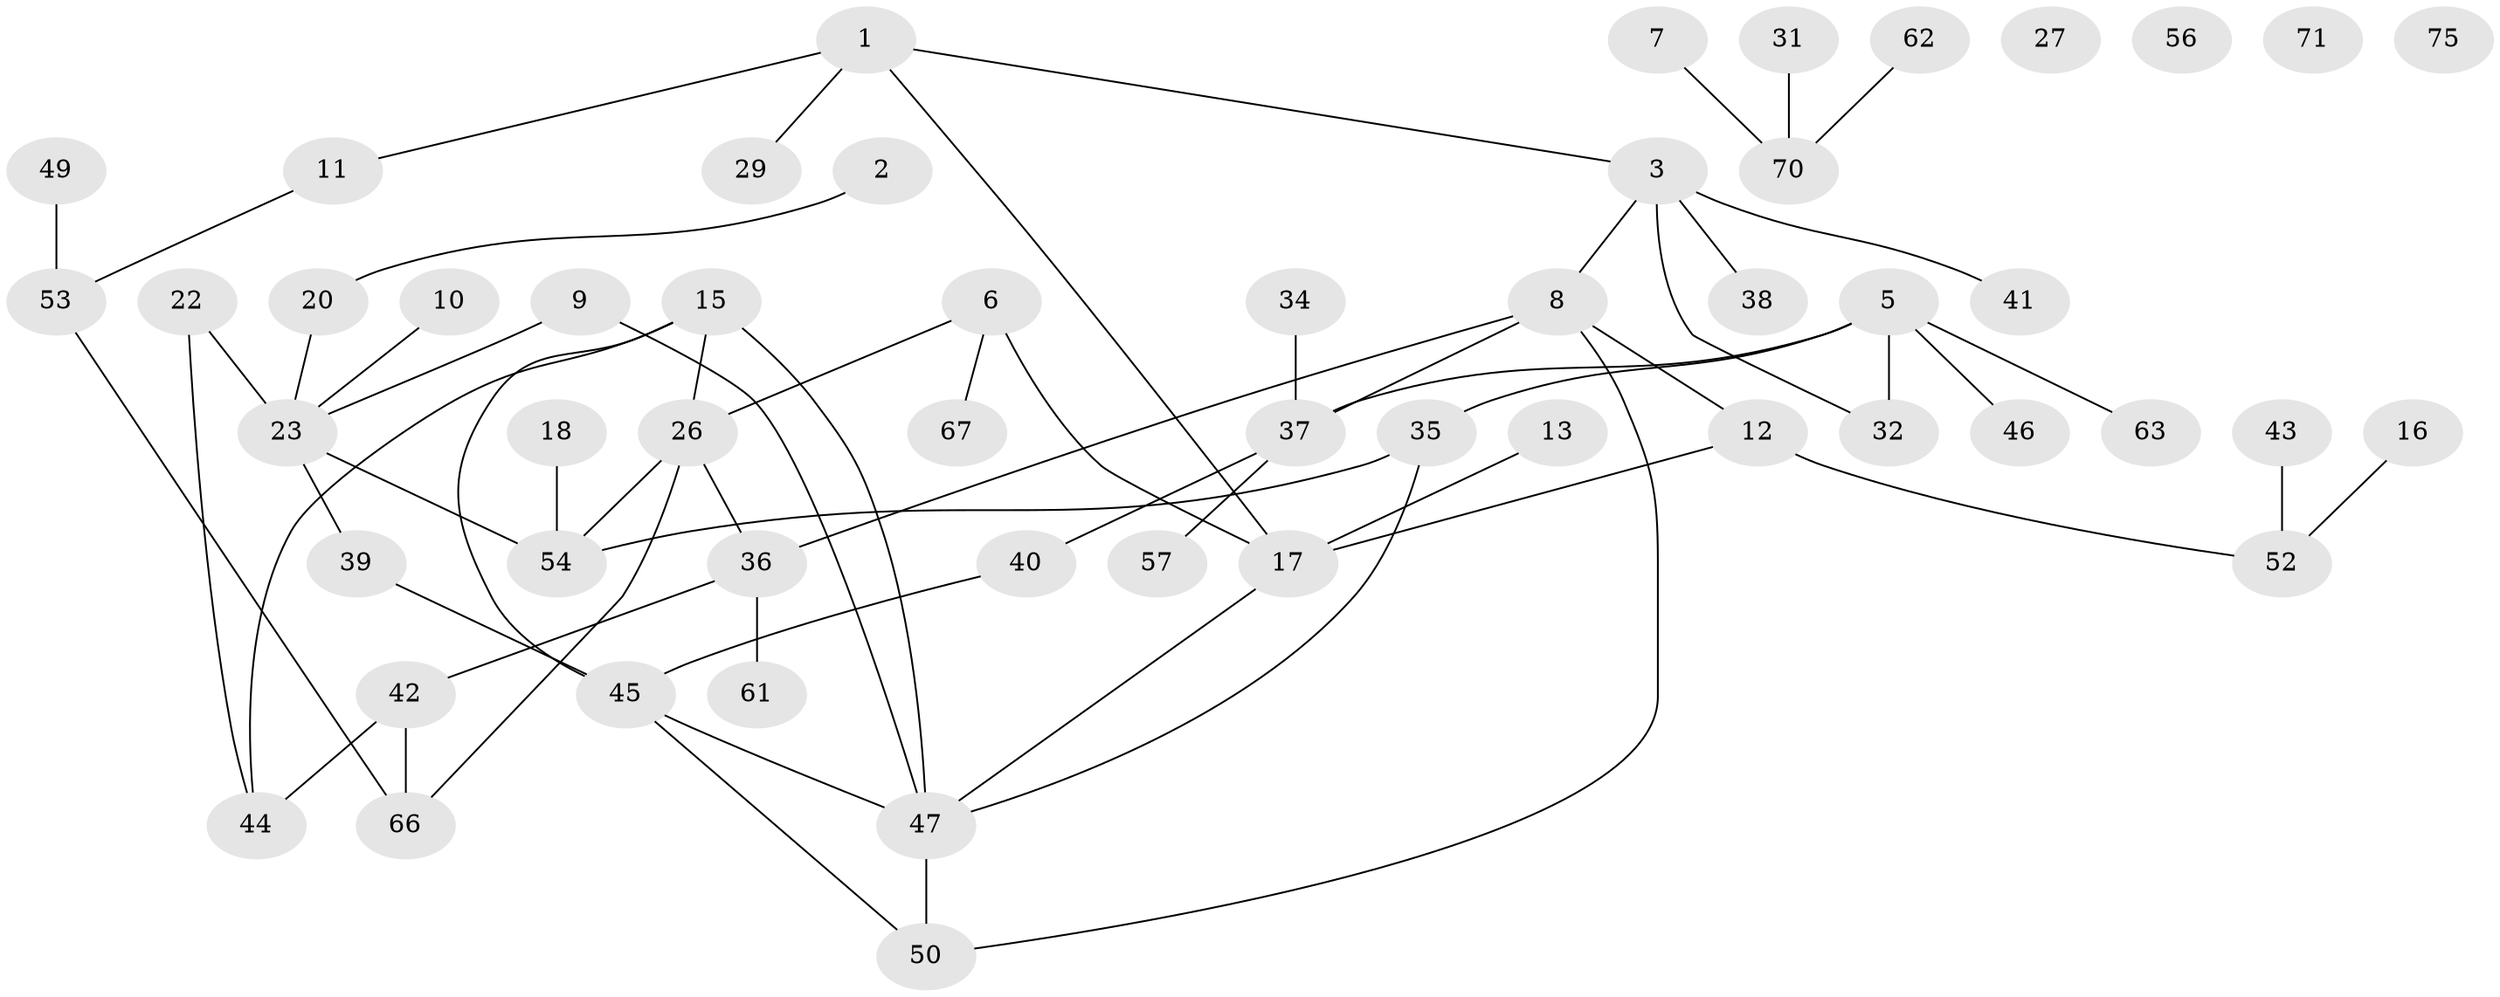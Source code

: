 // Generated by graph-tools (version 1.1) at 2025/23/03/03/25 07:23:28]
// undirected, 53 vertices, 63 edges
graph export_dot {
graph [start="1"]
  node [color=gray90,style=filled];
  1 [super="+24"];
  2 [super="+4"];
  3 [super="+21"];
  5 [super="+58"];
  6 [super="+25"];
  7 [super="+14"];
  8 [super="+68"];
  9 [super="+19"];
  10;
  11 [super="+48"];
  12 [super="+28"];
  13 [super="+33"];
  15;
  16 [super="+65"];
  17 [super="+51"];
  18 [super="+76"];
  20;
  22;
  23 [super="+30"];
  26 [super="+69"];
  27;
  29;
  31;
  32;
  34;
  35 [super="+72"];
  36 [super="+55"];
  37 [super="+60"];
  38;
  39 [super="+74"];
  40;
  41;
  42;
  43;
  44 [super="+77"];
  45 [super="+79"];
  46;
  47 [super="+64"];
  49;
  50;
  52 [super="+73"];
  53;
  54 [super="+59"];
  56;
  57;
  61;
  62;
  63;
  66;
  67;
  70 [super="+78"];
  71;
  75;
  1 -- 3;
  1 -- 17;
  1 -- 11;
  1 -- 29;
  2 -- 20;
  3 -- 32;
  3 -- 41;
  3 -- 38;
  3 -- 8;
  5 -- 32;
  5 -- 63;
  5 -- 37;
  5 -- 35;
  5 -- 46;
  6 -- 26;
  6 -- 17 [weight=2];
  6 -- 67;
  7 -- 70;
  8 -- 12;
  8 -- 37;
  8 -- 36;
  8 -- 50;
  9 -- 47;
  9 -- 23;
  10 -- 23;
  11 -- 53;
  12 -- 17;
  12 -- 52;
  13 -- 17;
  15 -- 26;
  15 -- 45;
  15 -- 47;
  15 -- 44;
  16 -- 52;
  17 -- 47;
  18 -- 54;
  20 -- 23;
  22 -- 23;
  22 -- 44;
  23 -- 54;
  23 -- 39;
  26 -- 36;
  26 -- 54;
  26 -- 66;
  31 -- 70;
  34 -- 37;
  35 -- 47;
  35 -- 54;
  36 -- 42;
  36 -- 61;
  37 -- 57;
  37 -- 40;
  39 -- 45 [weight=2];
  40 -- 45;
  42 -- 66;
  42 -- 44;
  43 -- 52;
  45 -- 50;
  45 -- 47;
  47 -- 50;
  49 -- 53;
  53 -- 66;
  62 -- 70;
}
